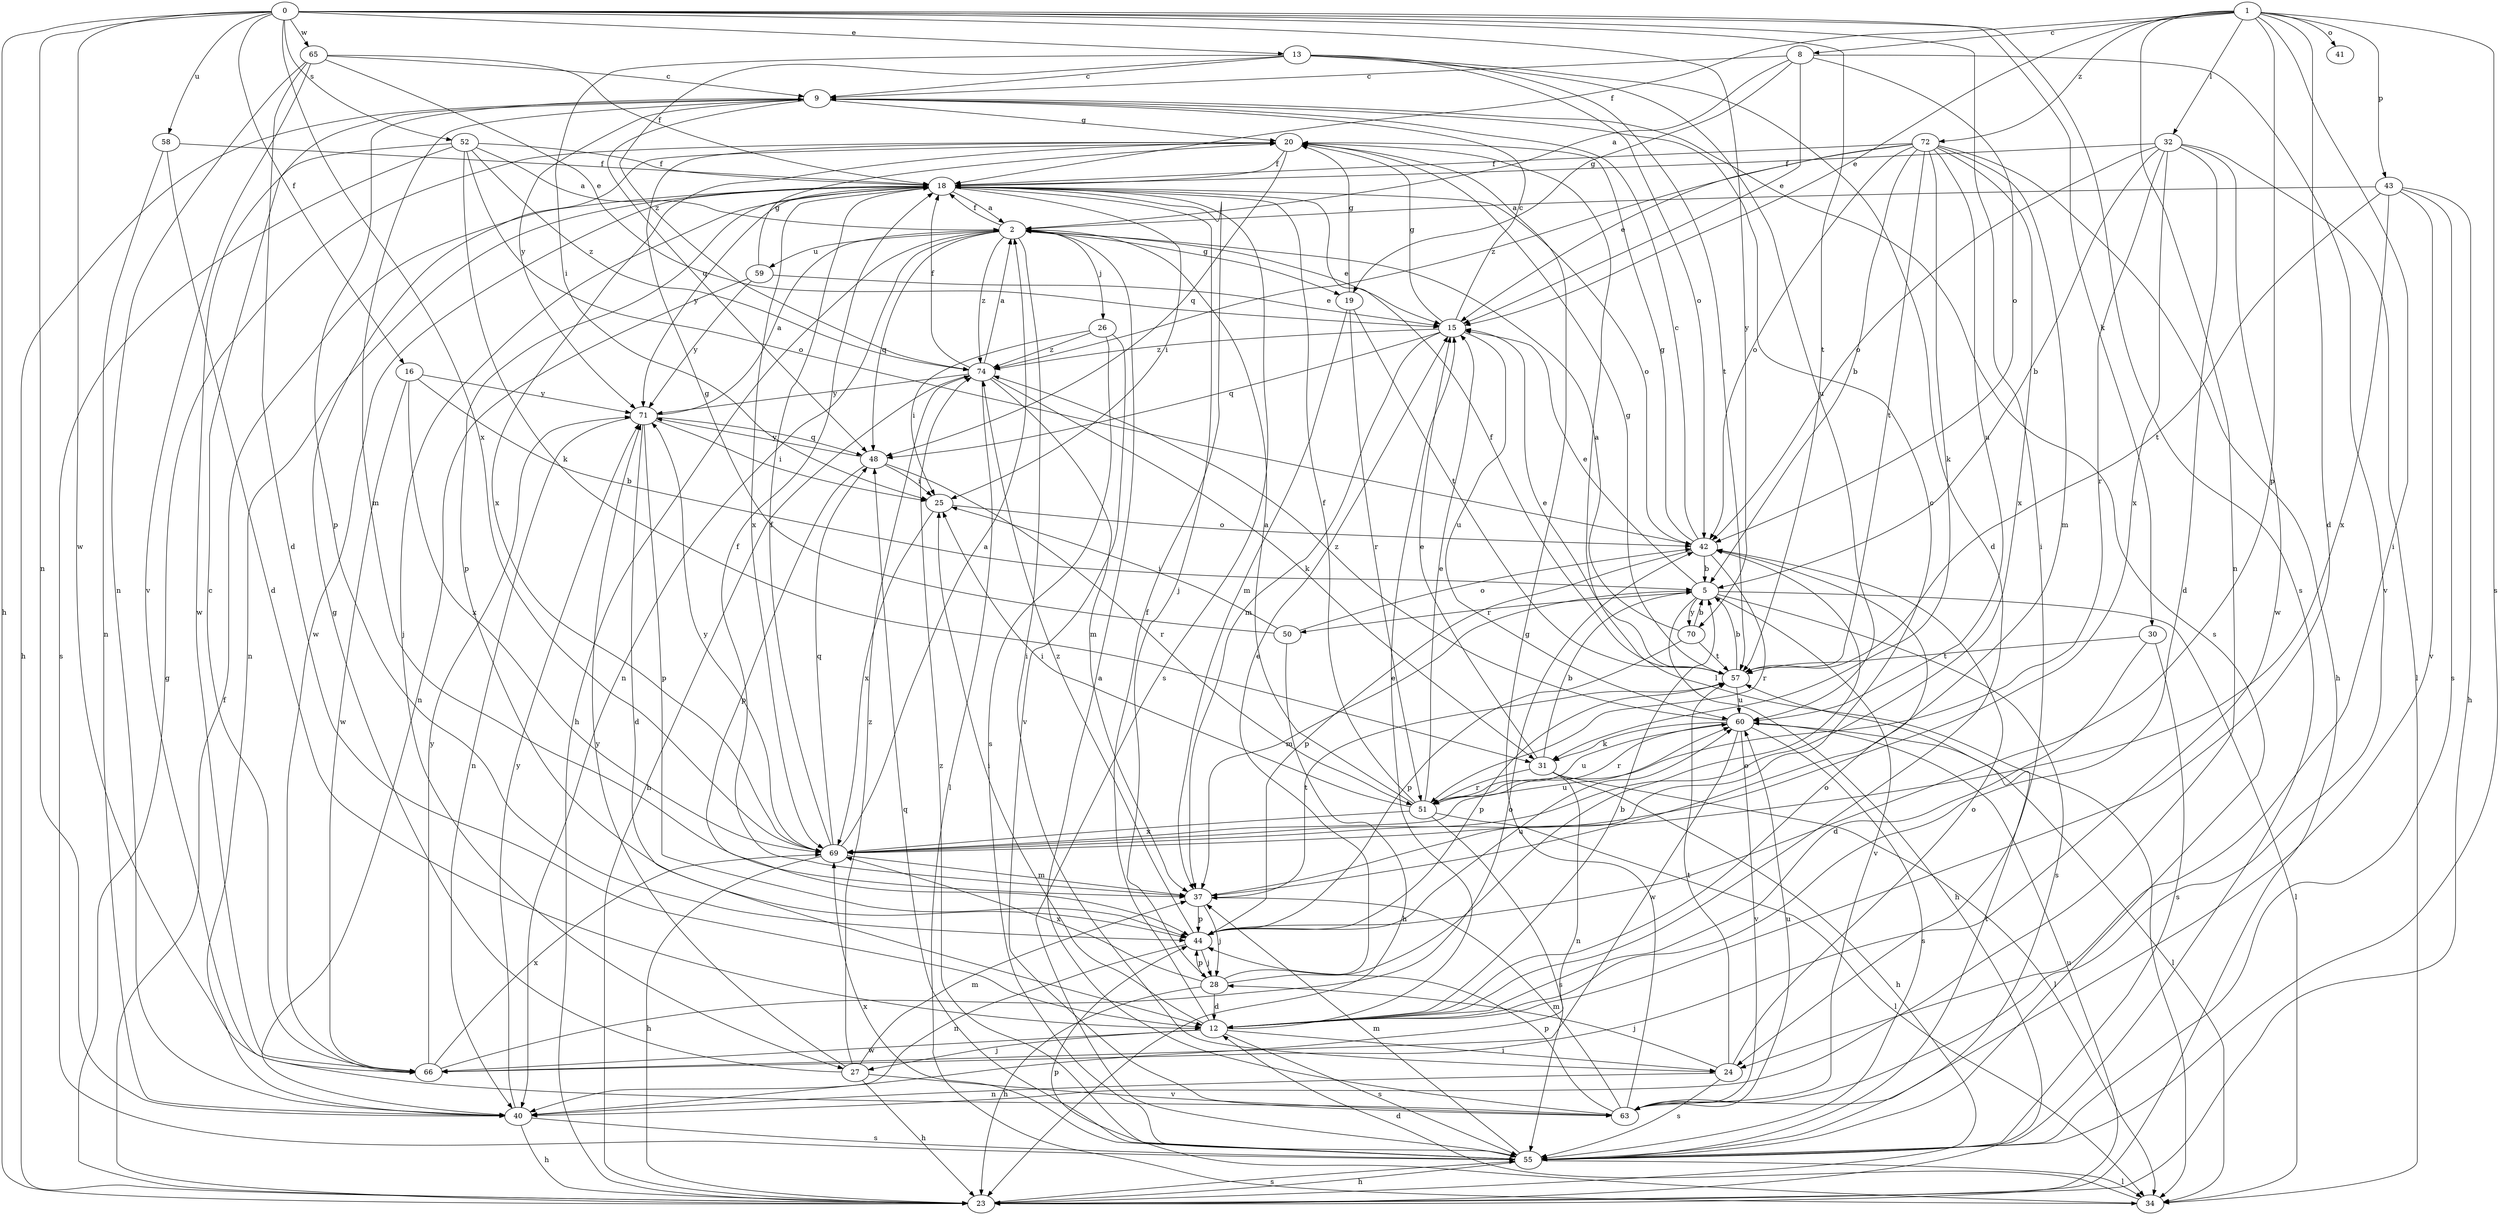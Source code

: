 strict digraph  {
0;
1;
2;
5;
8;
9;
12;
13;
15;
16;
18;
19;
20;
23;
24;
25;
26;
27;
28;
30;
31;
32;
34;
37;
40;
41;
42;
43;
44;
48;
50;
51;
52;
55;
57;
58;
59;
60;
63;
65;
66;
69;
70;
71;
72;
74;
0 -> 13  [label=e];
0 -> 16  [label=f];
0 -> 23  [label=h];
0 -> 24  [label=i];
0 -> 30  [label=k];
0 -> 40  [label=n];
0 -> 52  [label=s];
0 -> 55  [label=s];
0 -> 57  [label=t];
0 -> 58  [label=u];
0 -> 65  [label=w];
0 -> 66  [label=w];
0 -> 69  [label=x];
0 -> 70  [label=y];
1 -> 8  [label=c];
1 -> 12  [label=d];
1 -> 15  [label=e];
1 -> 18  [label=f];
1 -> 24  [label=i];
1 -> 32  [label=l];
1 -> 40  [label=n];
1 -> 41  [label=o];
1 -> 43  [label=p];
1 -> 44  [label=p];
1 -> 55  [label=s];
1 -> 72  [label=z];
2 -> 15  [label=e];
2 -> 18  [label=f];
2 -> 19  [label=g];
2 -> 23  [label=h];
2 -> 24  [label=i];
2 -> 26  [label=j];
2 -> 40  [label=n];
2 -> 48  [label=q];
2 -> 59  [label=u];
2 -> 74  [label=z];
5 -> 15  [label=e];
5 -> 23  [label=h];
5 -> 34  [label=l];
5 -> 37  [label=m];
5 -> 50  [label=r];
5 -> 55  [label=s];
5 -> 63  [label=v];
5 -> 70  [label=y];
8 -> 2  [label=a];
8 -> 9  [label=c];
8 -> 15  [label=e];
8 -> 19  [label=g];
8 -> 42  [label=o];
8 -> 63  [label=v];
9 -> 20  [label=g];
9 -> 23  [label=h];
9 -> 37  [label=m];
9 -> 44  [label=p];
9 -> 48  [label=q];
9 -> 55  [label=s];
9 -> 71  [label=y];
12 -> 5  [label=b];
12 -> 15  [label=e];
12 -> 18  [label=f];
12 -> 24  [label=i];
12 -> 25  [label=i];
12 -> 27  [label=j];
12 -> 42  [label=o];
12 -> 55  [label=s];
12 -> 66  [label=w];
13 -> 9  [label=c];
13 -> 12  [label=d];
13 -> 25  [label=i];
13 -> 42  [label=o];
13 -> 57  [label=t];
13 -> 60  [label=u];
13 -> 74  [label=z];
15 -> 9  [label=c];
15 -> 20  [label=g];
15 -> 37  [label=m];
15 -> 48  [label=q];
15 -> 60  [label=u];
15 -> 74  [label=z];
16 -> 5  [label=b];
16 -> 66  [label=w];
16 -> 69  [label=x];
16 -> 71  [label=y];
18 -> 2  [label=a];
18 -> 25  [label=i];
18 -> 27  [label=j];
18 -> 28  [label=j];
18 -> 40  [label=n];
18 -> 42  [label=o];
18 -> 44  [label=p];
18 -> 55  [label=s];
18 -> 66  [label=w];
18 -> 69  [label=x];
18 -> 71  [label=y];
19 -> 20  [label=g];
19 -> 37  [label=m];
19 -> 51  [label=r];
19 -> 57  [label=t];
20 -> 18  [label=f];
20 -> 34  [label=l];
20 -> 48  [label=q];
20 -> 69  [label=x];
23 -> 18  [label=f];
23 -> 20  [label=g];
23 -> 55  [label=s];
23 -> 60  [label=u];
24 -> 28  [label=j];
24 -> 40  [label=n];
24 -> 42  [label=o];
24 -> 55  [label=s];
24 -> 57  [label=t];
25 -> 42  [label=o];
25 -> 69  [label=x];
26 -> 25  [label=i];
26 -> 55  [label=s];
26 -> 63  [label=v];
26 -> 74  [label=z];
27 -> 20  [label=g];
27 -> 23  [label=h];
27 -> 37  [label=m];
27 -> 63  [label=v];
27 -> 71  [label=y];
27 -> 74  [label=z];
28 -> 12  [label=d];
28 -> 15  [label=e];
28 -> 23  [label=h];
28 -> 42  [label=o];
28 -> 44  [label=p];
28 -> 69  [label=x];
30 -> 12  [label=d];
30 -> 55  [label=s];
30 -> 57  [label=t];
31 -> 5  [label=b];
31 -> 15  [label=e];
31 -> 23  [label=h];
31 -> 34  [label=l];
31 -> 40  [label=n];
31 -> 51  [label=r];
32 -> 5  [label=b];
32 -> 12  [label=d];
32 -> 18  [label=f];
32 -> 34  [label=l];
32 -> 42  [label=o];
32 -> 51  [label=r];
32 -> 66  [label=w];
32 -> 69  [label=x];
34 -> 12  [label=d];
34 -> 44  [label=p];
37 -> 9  [label=c];
37 -> 18  [label=f];
37 -> 28  [label=j];
37 -> 44  [label=p];
37 -> 57  [label=t];
40 -> 23  [label=h];
40 -> 55  [label=s];
40 -> 71  [label=y];
42 -> 5  [label=b];
42 -> 9  [label=c];
42 -> 20  [label=g];
42 -> 44  [label=p];
42 -> 51  [label=r];
43 -> 2  [label=a];
43 -> 23  [label=h];
43 -> 55  [label=s];
43 -> 57  [label=t];
43 -> 63  [label=v];
43 -> 69  [label=x];
44 -> 28  [label=j];
44 -> 40  [label=n];
44 -> 60  [label=u];
44 -> 74  [label=z];
48 -> 25  [label=i];
48 -> 44  [label=p];
48 -> 51  [label=r];
48 -> 71  [label=y];
50 -> 20  [label=g];
50 -> 23  [label=h];
50 -> 25  [label=i];
50 -> 42  [label=o];
51 -> 2  [label=a];
51 -> 15  [label=e];
51 -> 18  [label=f];
51 -> 25  [label=i];
51 -> 34  [label=l];
51 -> 55  [label=s];
51 -> 60  [label=u];
51 -> 69  [label=x];
52 -> 2  [label=a];
52 -> 18  [label=f];
52 -> 31  [label=k];
52 -> 42  [label=o];
52 -> 55  [label=s];
52 -> 66  [label=w];
52 -> 74  [label=z];
55 -> 23  [label=h];
55 -> 34  [label=l];
55 -> 37  [label=m];
55 -> 48  [label=q];
55 -> 57  [label=t];
55 -> 69  [label=x];
55 -> 74  [label=z];
57 -> 5  [label=b];
57 -> 15  [label=e];
57 -> 18  [label=f];
57 -> 20  [label=g];
57 -> 44  [label=p];
57 -> 60  [label=u];
58 -> 12  [label=d];
58 -> 18  [label=f];
58 -> 40  [label=n];
59 -> 15  [label=e];
59 -> 20  [label=g];
59 -> 40  [label=n];
59 -> 71  [label=y];
60 -> 31  [label=k];
60 -> 34  [label=l];
60 -> 51  [label=r];
60 -> 55  [label=s];
60 -> 63  [label=v];
60 -> 66  [label=w];
60 -> 74  [label=z];
63 -> 2  [label=a];
63 -> 20  [label=g];
63 -> 37  [label=m];
63 -> 44  [label=p];
63 -> 60  [label=u];
65 -> 9  [label=c];
65 -> 12  [label=d];
65 -> 15  [label=e];
65 -> 18  [label=f];
65 -> 40  [label=n];
65 -> 63  [label=v];
66 -> 9  [label=c];
66 -> 42  [label=o];
66 -> 69  [label=x];
66 -> 71  [label=y];
69 -> 2  [label=a];
69 -> 18  [label=f];
69 -> 23  [label=h];
69 -> 37  [label=m];
69 -> 48  [label=q];
69 -> 60  [label=u];
69 -> 71  [label=y];
70 -> 2  [label=a];
70 -> 5  [label=b];
70 -> 44  [label=p];
70 -> 57  [label=t];
71 -> 2  [label=a];
71 -> 12  [label=d];
71 -> 25  [label=i];
71 -> 40  [label=n];
71 -> 44  [label=p];
71 -> 48  [label=q];
72 -> 5  [label=b];
72 -> 15  [label=e];
72 -> 18  [label=f];
72 -> 23  [label=h];
72 -> 31  [label=k];
72 -> 37  [label=m];
72 -> 42  [label=o];
72 -> 57  [label=t];
72 -> 60  [label=u];
72 -> 69  [label=x];
72 -> 74  [label=z];
74 -> 2  [label=a];
74 -> 18  [label=f];
74 -> 23  [label=h];
74 -> 31  [label=k];
74 -> 34  [label=l];
74 -> 37  [label=m];
74 -> 71  [label=y];
}
